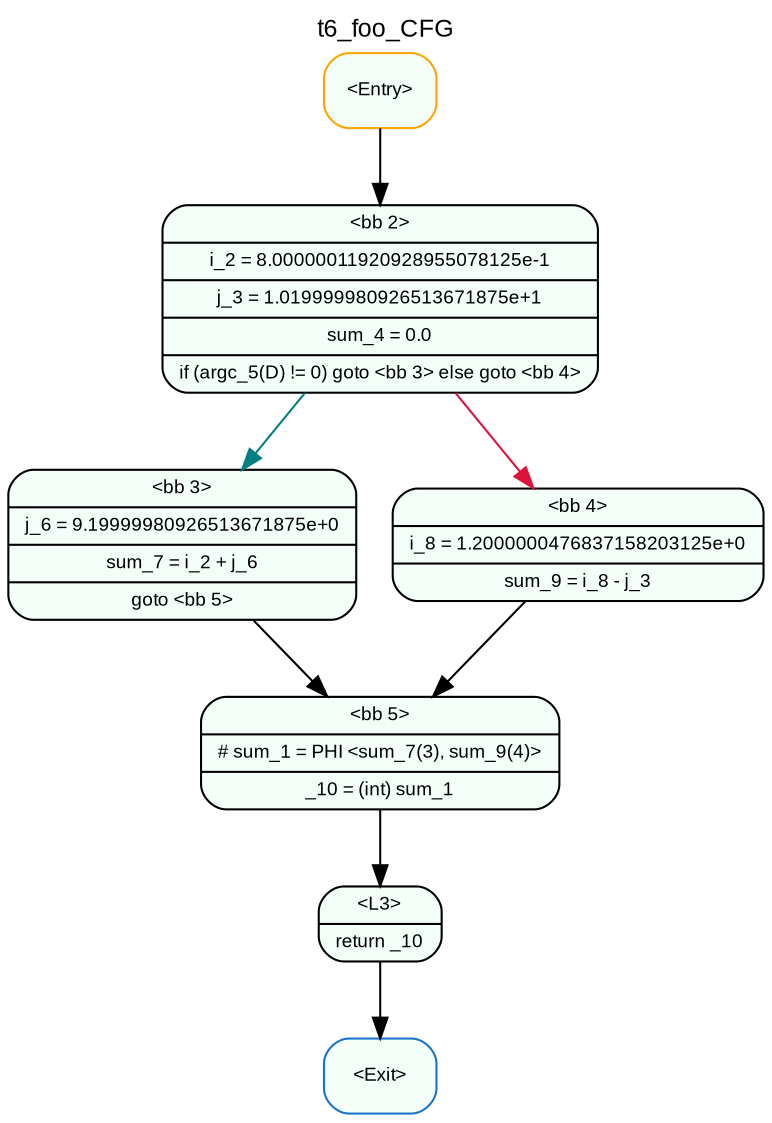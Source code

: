 digraph t6_foo_CFG { 
	label=t6_foo_CFG
	center=true
	labelloc=top
	fontname=Arial
	fontsize=12
	edge[fontname=Arial, fontsize=10]
	node[fontname=Arial, fontsize=9]

		Node_0 -> Node_1 [color=black]
		Node_1 -> Node_2 [color=teal]
		Node_2 -> Node_3 [color=black]
		Node_3 -> Node_4 [color=black]
		Node_4 -> Node_5 [color=black]
		Node_1 -> Node_6 [color=crimson]
		Node_6 -> Node_3 [color=black]

	Node_1 [fillcolor=mintcream, color=black, shape=Mrecord, style=filled, label="{ \<bb 2\>|i_2 = 8.00000011920928955078125e-1|j_3 = 1.019999980926513671875e+1|sum_4 = 0.0|if (argc_5(D) != 0) goto \<bb 3\> else goto \<bb 4\> }"]
	Node_3 [fillcolor=mintcream, color=black, shape=Mrecord, style=filled, label="{ \<bb 5\>|# sum_1 = PHI \<sum_7(3), sum_9(4)\>|_10 = (int) sum_1 }"]
	Node_4 [fillcolor=mintcream, color=black, shape=Mrecord, style=filled, label="{ \<L3\>|return _10 }"]
	Node_2 [fillcolor=mintcream, color=black, shape=Mrecord, style=filled, label="{ \<bb 3\>|j_6 = 9.19999980926513671875e+0|sum_7 = i_2 + j_6|goto \<bb 5\> }"]
	Node_0 [fillcolor=mintcream, color=orange, shape=Mrecord, style=filled, label="{ \<Entry\> }"]
	Node_5 [fillcolor=mintcream, color=dodgerblue3, shape=Mrecord, style=filled, label="{ \<Exit\> }"]
	Node_6 [fillcolor=mintcream, color=black, shape=Mrecord, style=filled, label="{ \<bb 4\>|i_8 = 1.2000000476837158203125e+0|sum_9 = i_8 - j_3 }"]
}
